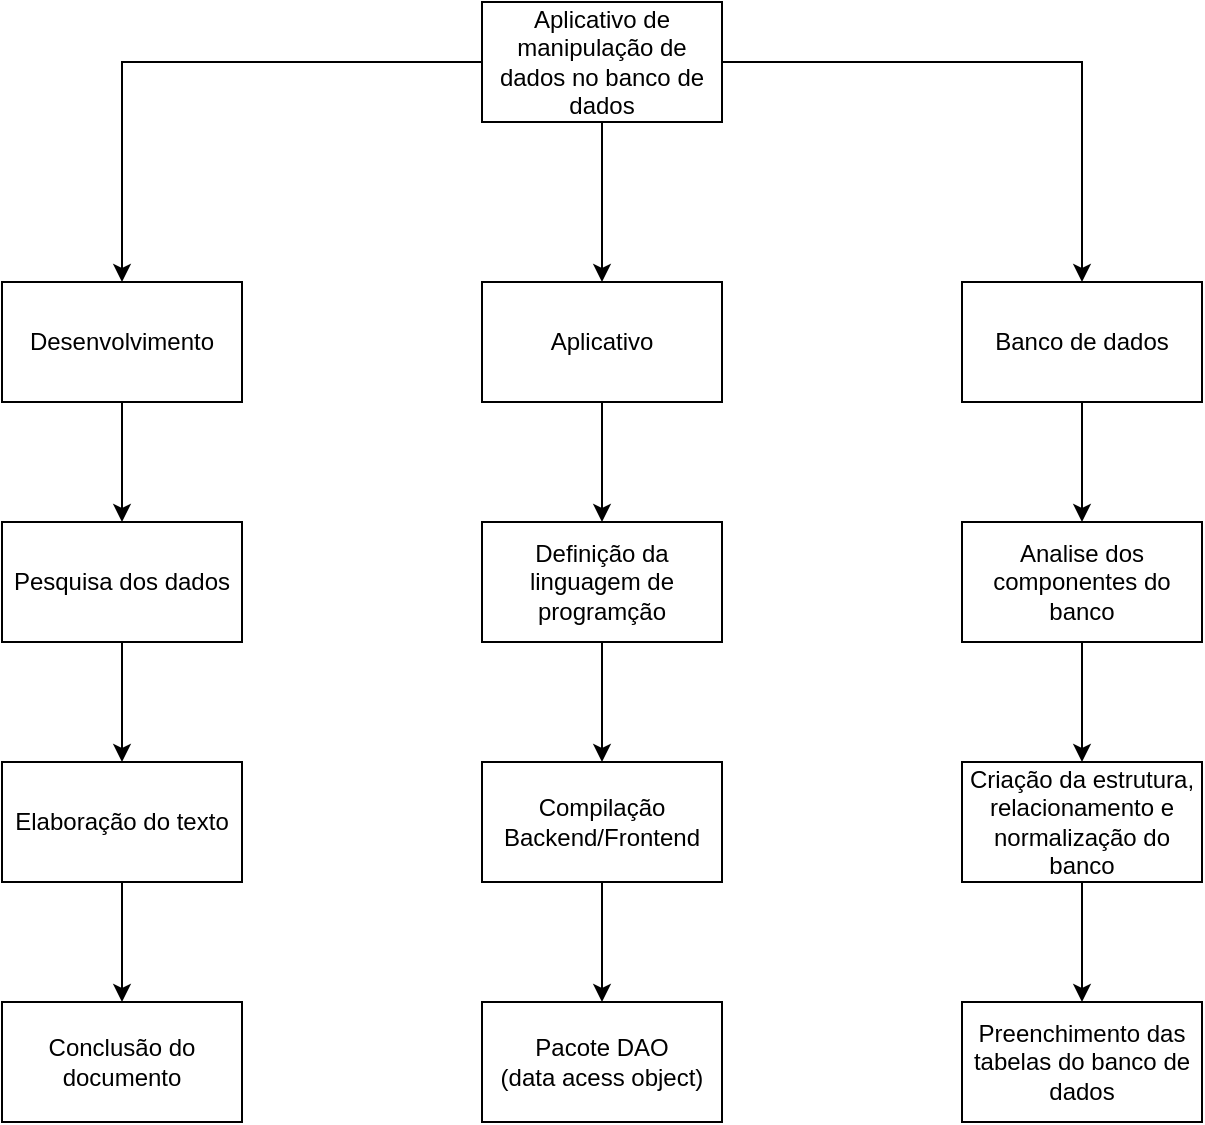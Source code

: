 <mxfile version="15.2.7" type="github"><diagram id="LhqPurUDGlhcVwVmKvJI" name="Page-1"><mxGraphModel dx="1381" dy="764" grid="1" gridSize="10" guides="1" tooltips="1" connect="1" arrows="1" fold="1" page="1" pageScale="1" pageWidth="827" pageHeight="1169" math="0" shadow="0"><root><mxCell id="0"/><mxCell id="1" parent="0"/><mxCell id="eTmlV1goragzGisaMYsG-10" style="edgeStyle=orthogonalEdgeStyle;rounded=0;orthogonalLoop=1;jettySize=auto;html=1;entryX=0.5;entryY=0;entryDx=0;entryDy=0;" edge="1" parent="1" source="eTmlV1goragzGisaMYsG-1" target="eTmlV1goragzGisaMYsG-3"><mxGeometry relative="1" as="geometry"/></mxCell><mxCell id="eTmlV1goragzGisaMYsG-14" style="edgeStyle=orthogonalEdgeStyle;rounded=0;orthogonalLoop=1;jettySize=auto;html=1;entryX=0.5;entryY=0;entryDx=0;entryDy=0;" edge="1" parent="1" source="eTmlV1goragzGisaMYsG-1" target="eTmlV1goragzGisaMYsG-2"><mxGeometry relative="1" as="geometry"/></mxCell><mxCell id="eTmlV1goragzGisaMYsG-15" style="edgeStyle=orthogonalEdgeStyle;rounded=0;orthogonalLoop=1;jettySize=auto;html=1;entryX=0.5;entryY=0;entryDx=0;entryDy=0;" edge="1" parent="1" source="eTmlV1goragzGisaMYsG-1" target="eTmlV1goragzGisaMYsG-4"><mxGeometry relative="1" as="geometry"/></mxCell><mxCell id="eTmlV1goragzGisaMYsG-1" value="Aplicativo de manipulação de dados no banco de dados" style="rounded=0;whiteSpace=wrap;html=1;" vertex="1" parent="1"><mxGeometry x="360" y="100" width="120" height="60" as="geometry"/></mxCell><mxCell id="eTmlV1goragzGisaMYsG-11" style="edgeStyle=orthogonalEdgeStyle;rounded=0;orthogonalLoop=1;jettySize=auto;html=1;entryX=0.5;entryY=0;entryDx=0;entryDy=0;" edge="1" parent="1" source="eTmlV1goragzGisaMYsG-2" target="eTmlV1goragzGisaMYsG-5"><mxGeometry relative="1" as="geometry"/></mxCell><mxCell id="eTmlV1goragzGisaMYsG-2" value="Desenvolvimento" style="rounded=0;whiteSpace=wrap;html=1;" vertex="1" parent="1"><mxGeometry x="120" y="240" width="120" height="60" as="geometry"/></mxCell><mxCell id="eTmlV1goragzGisaMYsG-22" style="edgeStyle=orthogonalEdgeStyle;rounded=0;orthogonalLoop=1;jettySize=auto;html=1;entryX=0.5;entryY=0;entryDx=0;entryDy=0;" edge="1" parent="1" source="eTmlV1goragzGisaMYsG-3" target="eTmlV1goragzGisaMYsG-16"><mxGeometry relative="1" as="geometry"/></mxCell><mxCell id="eTmlV1goragzGisaMYsG-3" value="Aplicativo" style="rounded=0;whiteSpace=wrap;html=1;" vertex="1" parent="1"><mxGeometry x="360" y="240" width="120" height="60" as="geometry"/></mxCell><mxCell id="eTmlV1goragzGisaMYsG-25" style="edgeStyle=orthogonalEdgeStyle;rounded=0;orthogonalLoop=1;jettySize=auto;html=1;entryX=0.5;entryY=0;entryDx=0;entryDy=0;" edge="1" parent="1" source="eTmlV1goragzGisaMYsG-4" target="eTmlV1goragzGisaMYsG-19"><mxGeometry relative="1" as="geometry"/></mxCell><mxCell id="eTmlV1goragzGisaMYsG-4" value="Banco de dados" style="rounded=0;whiteSpace=wrap;html=1;" vertex="1" parent="1"><mxGeometry x="600" y="240" width="120" height="60" as="geometry"/></mxCell><mxCell id="eTmlV1goragzGisaMYsG-12" style="edgeStyle=orthogonalEdgeStyle;rounded=0;orthogonalLoop=1;jettySize=auto;html=1;entryX=0.5;entryY=0;entryDx=0;entryDy=0;" edge="1" parent="1" source="eTmlV1goragzGisaMYsG-5" target="eTmlV1goragzGisaMYsG-6"><mxGeometry relative="1" as="geometry"/></mxCell><mxCell id="eTmlV1goragzGisaMYsG-5" value="Pesquisa dos dados" style="rounded=0;whiteSpace=wrap;html=1;" vertex="1" parent="1"><mxGeometry x="120" y="360" width="120" height="60" as="geometry"/></mxCell><mxCell id="eTmlV1goragzGisaMYsG-13" style="edgeStyle=orthogonalEdgeStyle;rounded=0;orthogonalLoop=1;jettySize=auto;html=1;entryX=0.5;entryY=0;entryDx=0;entryDy=0;" edge="1" parent="1" source="eTmlV1goragzGisaMYsG-6" target="eTmlV1goragzGisaMYsG-7"><mxGeometry relative="1" as="geometry"/></mxCell><mxCell id="eTmlV1goragzGisaMYsG-6" value="Elaboração do texto" style="rounded=0;whiteSpace=wrap;html=1;" vertex="1" parent="1"><mxGeometry x="120" y="480" width="120" height="60" as="geometry"/></mxCell><mxCell id="eTmlV1goragzGisaMYsG-7" value="Conclusão do documento" style="rounded=0;whiteSpace=wrap;html=1;" vertex="1" parent="1"><mxGeometry x="120" y="600" width="120" height="60" as="geometry"/></mxCell><mxCell id="eTmlV1goragzGisaMYsG-23" style="edgeStyle=orthogonalEdgeStyle;rounded=0;orthogonalLoop=1;jettySize=auto;html=1;entryX=0.5;entryY=0;entryDx=0;entryDy=0;" edge="1" parent="1" source="eTmlV1goragzGisaMYsG-16" target="eTmlV1goragzGisaMYsG-17"><mxGeometry relative="1" as="geometry"/></mxCell><mxCell id="eTmlV1goragzGisaMYsG-16" value="Definição da linguagem de programção" style="rounded=0;whiteSpace=wrap;html=1;" vertex="1" parent="1"><mxGeometry x="360" y="360" width="120" height="60" as="geometry"/></mxCell><mxCell id="eTmlV1goragzGisaMYsG-24" style="edgeStyle=orthogonalEdgeStyle;rounded=0;orthogonalLoop=1;jettySize=auto;html=1;entryX=0.5;entryY=0;entryDx=0;entryDy=0;" edge="1" parent="1" source="eTmlV1goragzGisaMYsG-17" target="eTmlV1goragzGisaMYsG-18"><mxGeometry relative="1" as="geometry"/></mxCell><mxCell id="eTmlV1goragzGisaMYsG-17" value="Compilação Backend/Frontend" style="rounded=0;whiteSpace=wrap;html=1;" vertex="1" parent="1"><mxGeometry x="360" y="480" width="120" height="60" as="geometry"/></mxCell><mxCell id="eTmlV1goragzGisaMYsG-18" value="Pacote DAO&lt;br&gt;(data acess object)" style="rounded=0;whiteSpace=wrap;html=1;" vertex="1" parent="1"><mxGeometry x="360" y="600" width="120" height="60" as="geometry"/></mxCell><mxCell id="eTmlV1goragzGisaMYsG-26" style="edgeStyle=orthogonalEdgeStyle;rounded=0;orthogonalLoop=1;jettySize=auto;html=1;entryX=0.5;entryY=0;entryDx=0;entryDy=0;" edge="1" parent="1" source="eTmlV1goragzGisaMYsG-19" target="eTmlV1goragzGisaMYsG-20"><mxGeometry relative="1" as="geometry"><mxPoint x="660" y="470" as="targetPoint"/></mxGeometry></mxCell><mxCell id="eTmlV1goragzGisaMYsG-19" value="Analise dos componentes do banco" style="rounded=0;whiteSpace=wrap;html=1;" vertex="1" parent="1"><mxGeometry x="600" y="360" width="120" height="60" as="geometry"/></mxCell><mxCell id="eTmlV1goragzGisaMYsG-27" style="edgeStyle=orthogonalEdgeStyle;rounded=0;orthogonalLoop=1;jettySize=auto;html=1;entryX=0.5;entryY=0;entryDx=0;entryDy=0;" edge="1" parent="1" source="eTmlV1goragzGisaMYsG-20" target="eTmlV1goragzGisaMYsG-21"><mxGeometry relative="1" as="geometry"/></mxCell><mxCell id="eTmlV1goragzGisaMYsG-20" value="Criação da estrutura, relacionamento e normalização do banco" style="rounded=0;whiteSpace=wrap;html=1;" vertex="1" parent="1"><mxGeometry x="600" y="480" width="120" height="60" as="geometry"/></mxCell><mxCell id="eTmlV1goragzGisaMYsG-21" value="Preenchimento das tabelas do banco de dados" style="rounded=0;whiteSpace=wrap;html=1;" vertex="1" parent="1"><mxGeometry x="600" y="600" width="120" height="60" as="geometry"/></mxCell></root></mxGraphModel></diagram></mxfile>